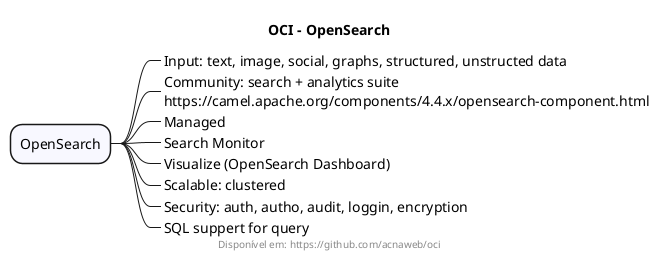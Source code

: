 @startmindmap

title "OCI - OpenSearch"
footer Disponível em: https://github.com/acnaweb/oci

*[#F8F8FF] OpenSearch

**_ Input: text, image, social, graphs, structured, unstructed data
**_ Community: search + analytics suite \nhttps://camel.apache.org/components/4.4.x/opensearch-component.html
**_ Managed
**_ Search Monitor 
**_ Visualize (OpenSearch Dashboard)
**_ Scalable: clustered
**_ Security: auth, autho, audit, loggin, encryption
**_ SQL suppert for query


@endmindmap
